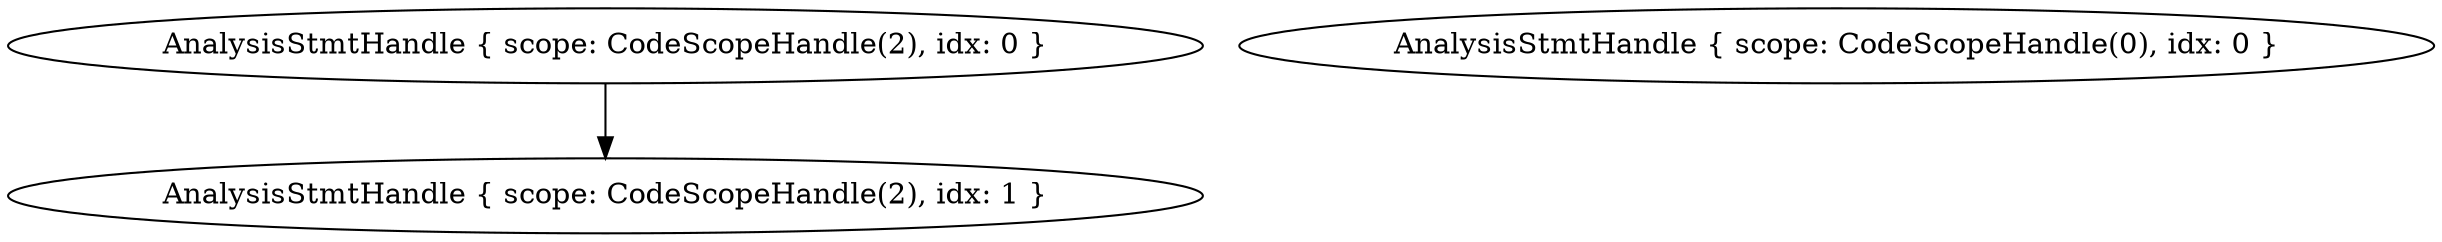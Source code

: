 digraph {
    0 [ label = "AnalysisStmtHandle { scope: CodeScopeHandle(2), idx: 0 }" ]
    1 [ label = "AnalysisStmtHandle { scope: CodeScopeHandle(2), idx: 1 }" ]
    2 [ label = "AnalysisStmtHandle { scope: CodeScopeHandle(0), idx: 0 }" ]
    0 -> 1 [ ]
}
